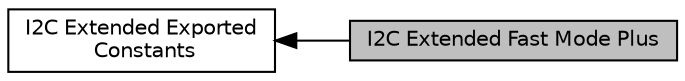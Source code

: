 digraph "I2C Extended Fast Mode Plus"
{
  edge [fontname="Helvetica",fontsize="10",labelfontname="Helvetica",labelfontsize="10"];
  node [fontname="Helvetica",fontsize="10",shape=record];
  rankdir=LR;
  Node1 [label="I2C Extended Exported\l Constants",height=0.2,width=0.4,color="black", fillcolor="white", style="filled",URL="$group___i2_c_ex___exported___constants.html"];
  Node0 [label="I2C Extended Fast Mode Plus",height=0.2,width=0.4,color="black", fillcolor="grey75", style="filled", fontcolor="black"];
  Node1->Node0 [shape=plaintext, dir="back", style="solid"];
}
